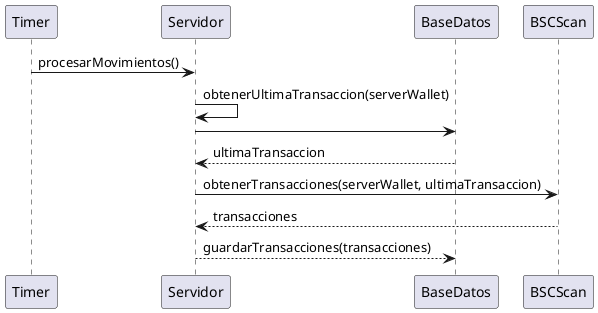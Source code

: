 @startuml
Timer -> Servidor: procesarMovimientos()
Servidor -> Servidor: obtenerUltimaTransaccion(serverWallet)
Servidor -> BaseDatos
BaseDatos --> Servidor: ultimaTransaccion
Servidor -> BSCScan: obtenerTransacciones(serverWallet, ultimaTransaccion)
BSCScan --> Servidor: transacciones
Servidor --> BaseDatos: guardarTransacciones(transacciones)
@enduml
